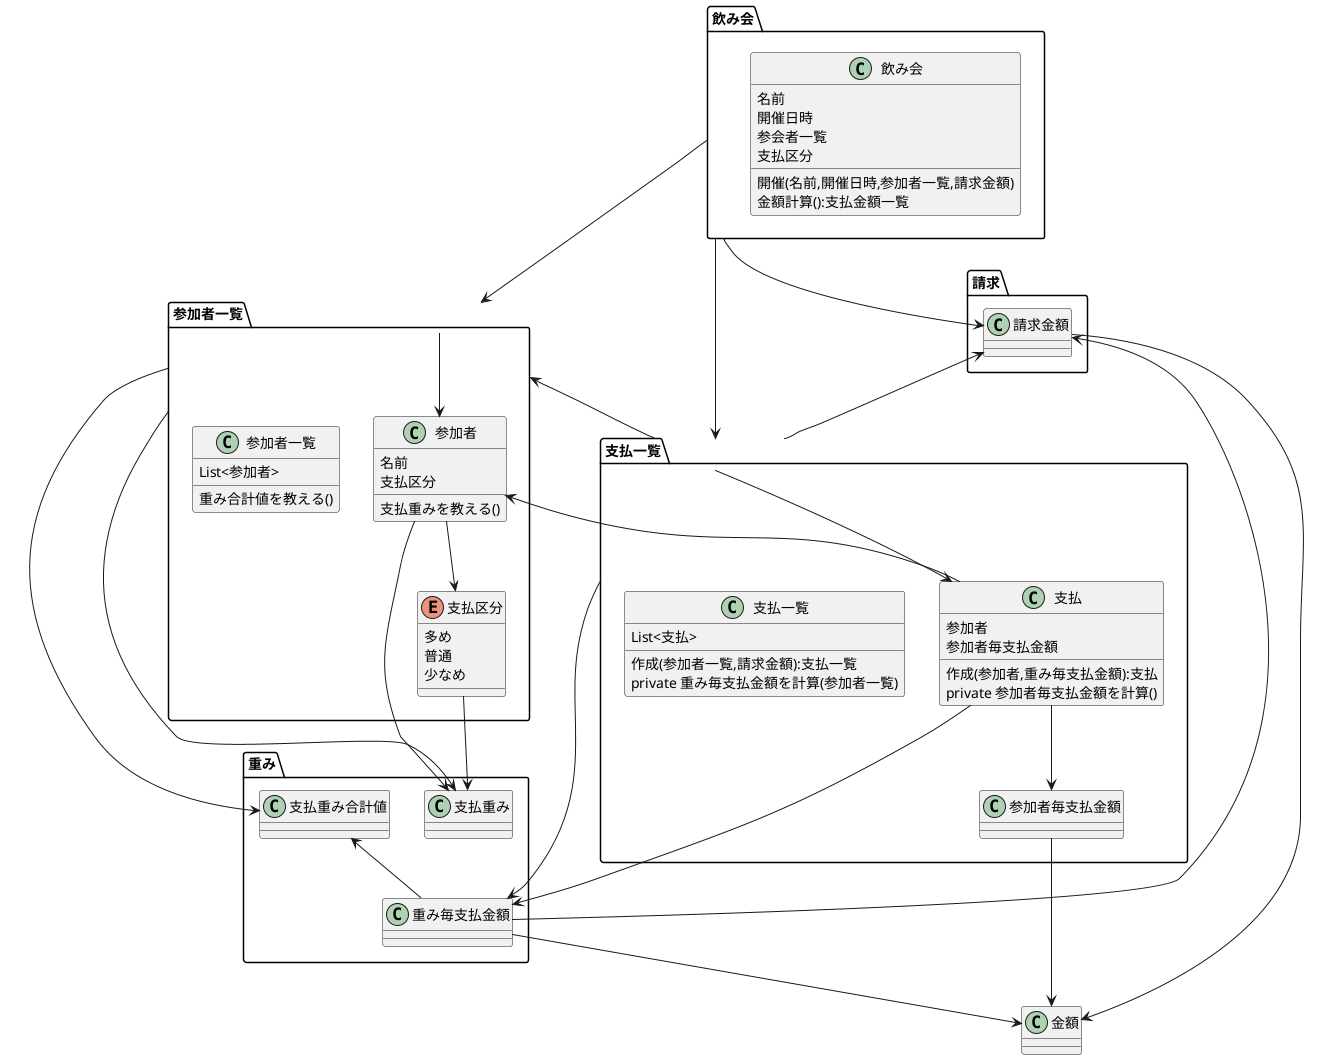@startuml

/'
class 幹事{
}
'/

package 飲み会{

class 飲み会 {
名前
開催日時
参会者一覧
支払区分
'幹事
開催(名前,開催日時,参加者一覧,請求金額)
'参加者追加()
金額計算():支払金額一覧
}


}


package 請求{

class 請求金額{
}

}



package 参加者一覧{
class 参加者{
名前
'飲み会
支払区分
支払重みを教える()
}

class 参加者一覧{
List<参加者>
重み合計値を教える()
}

enum 支払区分{
多め
普通
少なめ
}

}


package 重み{
class 重み毎支払金額{
}
class 支払重み合計値{
}
class 支払重み{
}
}

package 支払一覧{
class 支払一覧{
List<支払>
作成(参加者一覧,請求金額):支払一覧
private 重み毎支払金額を計算(参加者一覧)
}

class 支払{
参加者
参加者毎支払金額
作成(参加者,重み毎支払金額):支払
private 参加者毎支払金額を計算()
}


class 参加者毎支払金額{
}


}

/'
class メンバー毎支払割合{
参加者
支払割合
}
'/


class 金額{
}


/'
class 支払計算{
参加者一覧
請求金額
計算():支払金額一覧
private 重み毎支払金額を計算(参加者一覧)
private 参加者毎支配金額を計算()
}
'/


'飲み会 -> 幹事
飲み会  -d-> 参加者一覧
飲み会 -d-> 請求金額
'飲み会 -> 支払区分
'飲み会 -> 支払金額
飲み会 -d-> 支払一覧

参加者一覧 -d-> 参加者
参加者一覧 -d-> 支払重み
参加者一覧 -d-> 支払重み合計値
参加者 -d-> 支払区分
参加者 -d-> 支払重み

支払区分 -d-> 支払重み

/'
支払計算 -d-> 支払一覧
支払計算 -d-> 参加者一覧
支払計算 -d-> 請求金額
支払計算 -d-> 重み毎支払金額
支払計算 -d-> 参加者毎支払金額
'/

支払一覧 -u-> 参加者一覧
支払一覧 -d-> 支払
支払一覧 -u-> 請求金額
支払一覧 -> 重み毎支払金額

支払 -d-> 参加者
支払 -d-> 参加者毎支払金額
支払 -> 重み毎支払金額

重み毎支払金額 -u-> 支払重み合計値
重み毎支払金額 -u-> 請求金額
重み毎支払金額 -d-> 金額


参加者毎支払金額 -d-> 金額
請求金額 -d-> 金額
@enduml
